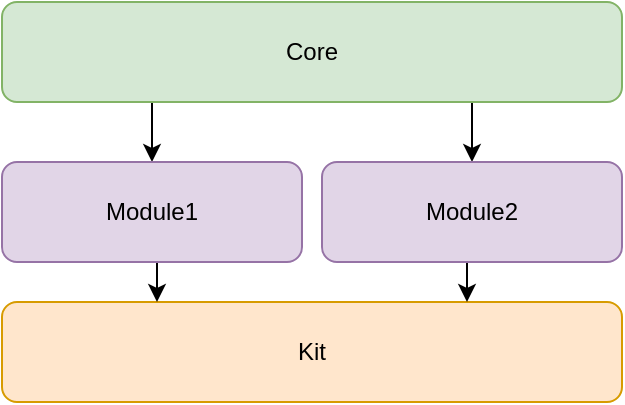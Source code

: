 <mxfile version="20.6.0" type="device"><diagram id="zjQFgaB2lJPBhTo-L6cc" name="Страница 1"><mxGraphModel dx="1018" dy="607" grid="1" gridSize="10" guides="1" tooltips="1" connect="1" arrows="1" fold="1" page="1" pageScale="1" pageWidth="827" pageHeight="1169" math="0" shadow="0"><root><mxCell id="0"/><mxCell id="1" parent="0"/><mxCell id="ZsqtM91157vwKWhEIIui-5" style="edgeStyle=orthogonalEdgeStyle;rounded=0;orthogonalLoop=1;jettySize=auto;html=1;exitX=0.75;exitY=1;exitDx=0;exitDy=0;entryX=0.5;entryY=0;entryDx=0;entryDy=0;" edge="1" parent="1" source="ZsqtM91157vwKWhEIIui-1" target="ZsqtM91157vwKWhEIIui-4"><mxGeometry relative="1" as="geometry"/></mxCell><mxCell id="ZsqtM91157vwKWhEIIui-6" style="edgeStyle=orthogonalEdgeStyle;rounded=0;orthogonalLoop=1;jettySize=auto;html=1;exitX=0.25;exitY=1;exitDx=0;exitDy=0;entryX=0.5;entryY=0;entryDx=0;entryDy=0;" edge="1" parent="1" source="ZsqtM91157vwKWhEIIui-1" target="ZsqtM91157vwKWhEIIui-3"><mxGeometry relative="1" as="geometry"/></mxCell><mxCell id="ZsqtM91157vwKWhEIIui-1" value="Core" style="rounded=1;whiteSpace=wrap;html=1;fillColor=#d5e8d4;strokeColor=#82b366;" vertex="1" parent="1"><mxGeometry x="250" y="120" width="310" height="50" as="geometry"/></mxCell><mxCell id="ZsqtM91157vwKWhEIIui-2" value="Kit" style="rounded=1;whiteSpace=wrap;html=1;fillColor=#ffe6cc;strokeColor=#d79b00;" vertex="1" parent="1"><mxGeometry x="250" y="270" width="310" height="50" as="geometry"/></mxCell><mxCell id="ZsqtM91157vwKWhEIIui-7" style="edgeStyle=orthogonalEdgeStyle;rounded=0;orthogonalLoop=1;jettySize=auto;html=1;exitX=0.5;exitY=1;exitDx=0;exitDy=0;entryX=0.25;entryY=0;entryDx=0;entryDy=0;" edge="1" parent="1" source="ZsqtM91157vwKWhEIIui-3" target="ZsqtM91157vwKWhEIIui-2"><mxGeometry relative="1" as="geometry"/></mxCell><mxCell id="ZsqtM91157vwKWhEIIui-3" value="Module1" style="rounded=1;whiteSpace=wrap;html=1;fillColor=#e1d5e7;strokeColor=#9673a6;" vertex="1" parent="1"><mxGeometry x="250" y="200" width="150" height="50" as="geometry"/></mxCell><mxCell id="ZsqtM91157vwKWhEIIui-8" style="edgeStyle=orthogonalEdgeStyle;rounded=0;orthogonalLoop=1;jettySize=auto;html=1;exitX=0.5;exitY=1;exitDx=0;exitDy=0;entryX=0.75;entryY=0;entryDx=0;entryDy=0;" edge="1" parent="1" source="ZsqtM91157vwKWhEIIui-4" target="ZsqtM91157vwKWhEIIui-2"><mxGeometry relative="1" as="geometry"/></mxCell><mxCell id="ZsqtM91157vwKWhEIIui-4" value="Module2" style="rounded=1;whiteSpace=wrap;html=1;fillColor=#e1d5e7;strokeColor=#9673a6;" vertex="1" parent="1"><mxGeometry x="410" y="200" width="150" height="50" as="geometry"/></mxCell></root></mxGraphModel></diagram></mxfile>